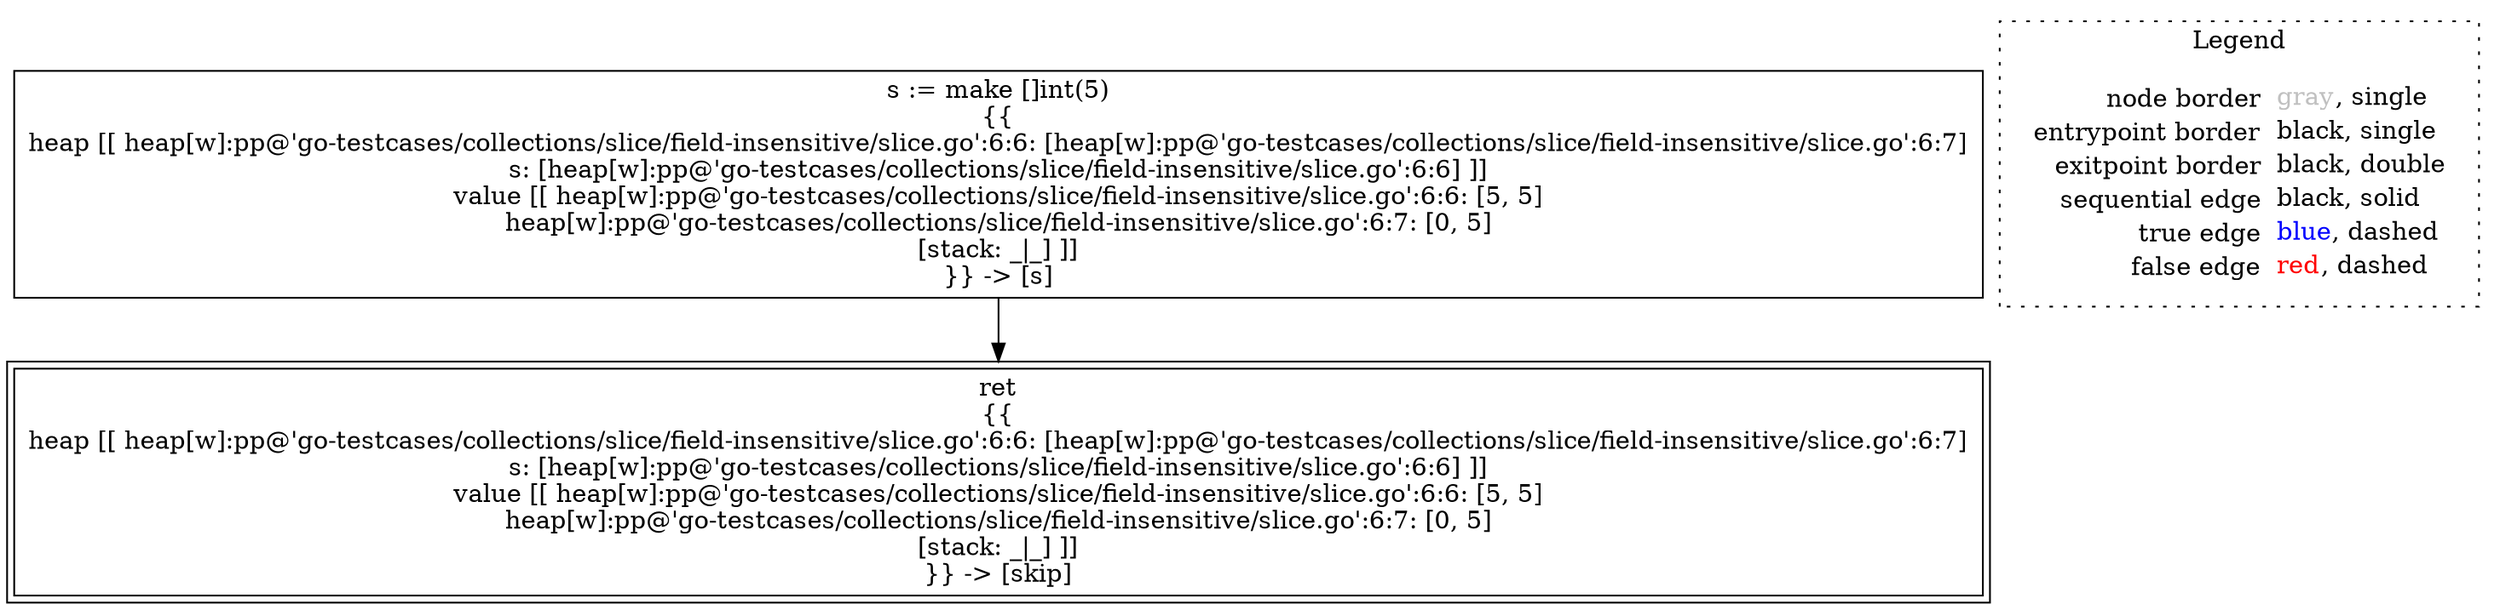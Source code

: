 digraph {
	"node0" [shape="rect",color="black",label=<s := make []int(5)<BR/>{{<BR/>heap [[ heap[w]:pp@'go-testcases/collections/slice/field-insensitive/slice.go':6:6: [heap[w]:pp@'go-testcases/collections/slice/field-insensitive/slice.go':6:7]<BR/>s: [heap[w]:pp@'go-testcases/collections/slice/field-insensitive/slice.go':6:6] ]]<BR/>value [[ heap[w]:pp@'go-testcases/collections/slice/field-insensitive/slice.go':6:6: [5, 5]<BR/>heap[w]:pp@'go-testcases/collections/slice/field-insensitive/slice.go':6:7: [0, 5]<BR/>[stack: _|_] ]]<BR/>}} -&gt; [s]>];
	"node1" [shape="rect",color="black",peripheries="2",label=<ret<BR/>{{<BR/>heap [[ heap[w]:pp@'go-testcases/collections/slice/field-insensitive/slice.go':6:6: [heap[w]:pp@'go-testcases/collections/slice/field-insensitive/slice.go':6:7]<BR/>s: [heap[w]:pp@'go-testcases/collections/slice/field-insensitive/slice.go':6:6] ]]<BR/>value [[ heap[w]:pp@'go-testcases/collections/slice/field-insensitive/slice.go':6:6: [5, 5]<BR/>heap[w]:pp@'go-testcases/collections/slice/field-insensitive/slice.go':6:7: [0, 5]<BR/>[stack: _|_] ]]<BR/>}} -&gt; [skip]>];
	"node0" -> "node1" [color="black"];
subgraph cluster_legend {
	label="Legend";
	style=dotted;
	node [shape=plaintext];
	"legend" [label=<<table border="0" cellpadding="2" cellspacing="0" cellborder="0"><tr><td align="right">node border&nbsp;</td><td align="left"><font color="gray">gray</font>, single</td></tr><tr><td align="right">entrypoint border&nbsp;</td><td align="left"><font color="black">black</font>, single</td></tr><tr><td align="right">exitpoint border&nbsp;</td><td align="left"><font color="black">black</font>, double</td></tr><tr><td align="right">sequential edge&nbsp;</td><td align="left"><font color="black">black</font>, solid</td></tr><tr><td align="right">true edge&nbsp;</td><td align="left"><font color="blue">blue</font>, dashed</td></tr><tr><td align="right">false edge&nbsp;</td><td align="left"><font color="red">red</font>, dashed</td></tr></table>>];
}

}
